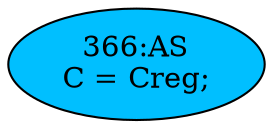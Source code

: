 strict digraph "" {
	node [label="\N"];
	"366:AS"	 [ast="<pyverilog.vparser.ast.Assign object at 0x7f030bfc2290>",
		def_var="['C']",
		fillcolor=deepskyblue,
		label="366:AS
C = Creg;",
		statements="[]",
		style=filled,
		typ=Assign,
		use_var="['Creg']"];
}
